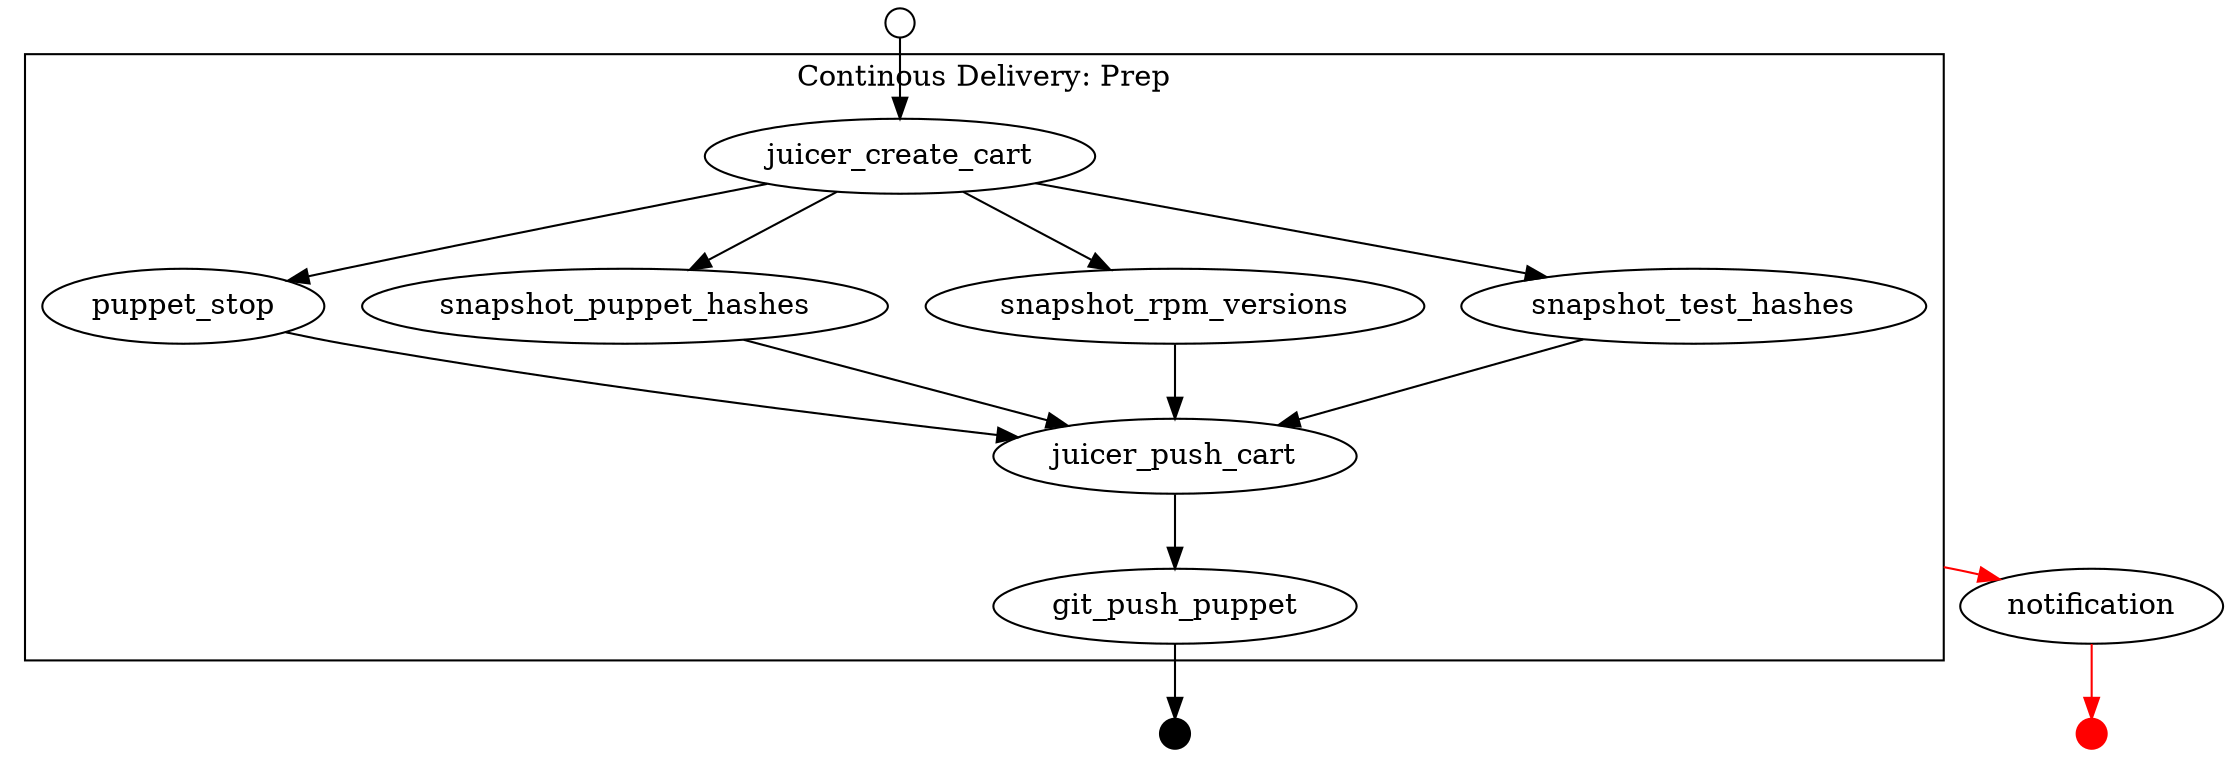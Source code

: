 strict digraph lightblue_cicd {
compound=true;
overlap=false;
splines=true;
subgraph cluster_CD {
    label="Continous Delivery: Prep";
    juicer_create_cart -> puppet_stop -> juicer_push_cart;
    juicer_create_cart -> snapshot_puppet_hashes -> juicer_push_cart;
    juicer_create_cart -> snapshot_rpm_versions -> juicer_push_cart;
    juicer_create_cart -> snapshot_test_hashes -> juicer_push_cart;
    juicer_push_cart -> git_push_puppet;
}
start [label="",shape="circle",width=0.2];
success [shape="point",width=0.2];
failure [shape="point",width=0.2,color="red"];
start -> juicer_create_cart;
git_push_puppet -> success;
notification -> failure [color="red"];
// when prep fails
juicer_push_cart -> notification [ltail=cluster_CD,color="red"];
}
